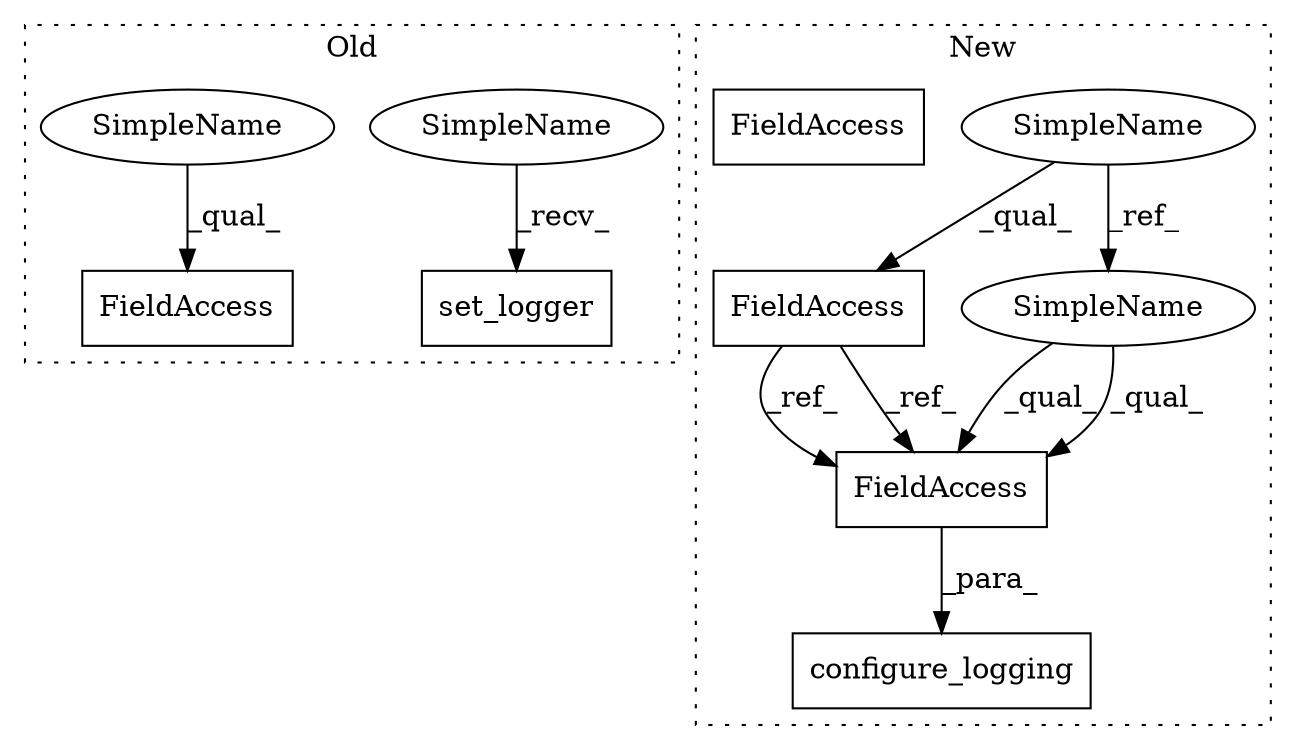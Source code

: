 digraph G {
subgraph cluster0 {
1 [label="set_logger" a="32" s="5898" l="12" shape="box"];
5 [label="FieldAccess" a="22" s="5916" l="11" shape="box"];
9 [label="SimpleName" a="42" s="5893" l="4" shape="ellipse"];
10 [label="SimpleName" a="42" s="5916" l="4" shape="ellipse"];
label = "Old";
style="dotted";
}
subgraph cluster1 {
2 [label="configure_logging" a="32" s="5978,6015" l="18,1" shape="box"];
3 [label="FieldAccess" a="22" s="5790" l="19" shape="box"];
4 [label="SimpleName" a="42" s="5779" l="4" shape="ellipse"];
6 [label="FieldAccess" a="22" s="5996" l="19" shape="box"];
7 [label="SimpleName" a="42" s="5996" l="4" shape="ellipse"];
8 [label="FieldAccess" a="22" s="5996" l="19" shape="box"];
label = "New";
style="dotted";
}
3 -> 8 [label="_ref_"];
3 -> 8 [label="_ref_"];
4 -> 3 [label="_qual_"];
4 -> 7 [label="_ref_"];
7 -> 8 [label="_qual_"];
7 -> 8 [label="_qual_"];
8 -> 2 [label="_para_"];
9 -> 1 [label="_recv_"];
10 -> 5 [label="_qual_"];
}